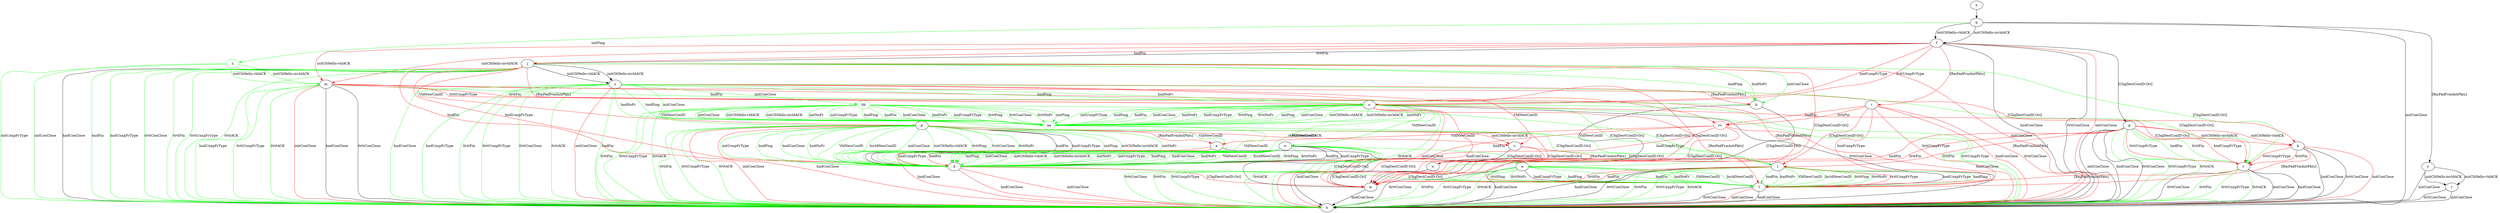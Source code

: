 digraph "" {
	a -> h	[key=0,
		label="hndConClose "];
	a -> h	[key=1,
		label="0rttConClose "];
	a -> h	[key=2,
		color=green,
		label="0rttFin "];
	a -> h	[key=3,
		color=green,
		label="0rttUnxpFrType "];
	a -> h	[key=4,
		color=green,
		label="0rttACK "];
	a -> t	[key=0,
		label="hndUnxpFrType "];
	a -> t	[key=1,
		color=green,
		label="hndPing "];
	a -> t	[key=2,
		color=green,
		label="hndFin "];
	a -> t	[key=3,
		color=green,
		label="hndNoFr "];
	a -> t	[key=4,
		color=green,
		label="VldNewConID "];
	a -> t	[key=5,
		color=green,
		label="InvldNewConID "];
	a -> t	[key=6,
		color=green,
		label="0rttPing "];
	a -> t	[key=7,
		color=green,
		label="0rttNoFr "];
	b -> u	[key=0,
		label="VldNewConID "];
	b -> w	[key=0,
		label="[ChgDestConID-Ori] "];
	c -> h	[key=0,
		label="initConClose "];
	c -> u	[key=0,
		color=red,
		label="[RmPadFrmInitPkts] "];
	c -> w	[key=0,
		color=red,
		label="[ChgDestConID-Ori] "];
	d -> h	[key=0,
		color=red,
		label="initConClose "];
	d -> h	[key=1,
		color=red,
		label="hndConClose "];
	d -> t	[key=0,
		color=green,
		label="[ChgDestConID-Ori] "];
	d -> w	[key=0,
		color=red,
		label="[ChgDestConID-Ori] "];
	e -> d	[key=0,
		color=red,
		label="hndFin "];
	e -> d	[key=1,
		color=red,
		label="hndUnxpFrType "];
	e -> h	[key=0,
		color=red,
		label="hndConClose "];
	e -> w	[key=0,
		label="[ChgDestConID-Ori] "];
	f -> g	[key=0,
		label="[ChgDestConID-Ori] "];
	f -> h	[key=0,
		label="hndConClose "];
	f -> h	[key=1,
		label="0rttConClose "];
	f -> h	[key=2,
		color=red,
		label="initConClose "];
	f -> i	[key=0,
		color=red,
		label="[RmPadFrmInitPkts] "];
	f -> j	[key=0,
		label="0rttFin "];
	f -> j	[key=1,
		color=red,
		label="hndFin "];
	f -> m	[key=0,
		color=red,
		label="initCltHello-vldACK "];
	f -> m	[key=1,
		color=red,
		label="initCltHello-invldACK "];
	f -> o	[key=0,
		color=red,
		label="hndUnxpFrType "];
	f -> o	[key=1,
		color=red,
		label="0rttUnxpFrType "];
	g -> h	[key=0,
		label="initConClose "];
	g -> h	[key=1,
		label="hndConClose "];
	g -> h	[key=2,
		label="0rttConClose "];
	g -> h	[key=3,
		color=green,
		label="0rttUnxpFrType "];
	g -> h	[key=4,
		color=green,
		label="0rttACK "];
	g -> k	[key=0,
		color=red,
		label="initCltHello-vldACK "];
	g -> k	[key=1,
		color=red,
		label="initCltHello-invldACK "];
	g -> l	[key=0,
		color=red,
		label="[RmPadFrmInitPkts] "];
	g -> v	[key=0,
		color=green,
		label="hndFin "];
	g -> v	[key=1,
		color=green,
		label="0rttFin "];
	g -> v	[key=2,
		color=red,
		label="hndUnxpFrType "];
	g -> v	[key=3,
		color=red,
		label="0rttUnxpFrType "];
	g -> w	[key=0,
		color=red,
		label="hndFin "];
	g -> w	[key=1,
		color=red,
		label="0rttFin "];
	i -> h	[key=0,
		color=red,
		label="hndConClose "];
	i -> h	[key=1,
		color=red,
		label="0rttConClose "];
	i -> l	[key=0,
		color=red,
		label="[ChgDestConID-Ori] "];
	i -> t	[key=0,
		color=red,
		label="hndUnxpFrType "];
	i -> t	[key=1,
		color=red,
		label="0rttUnxpFrType "];
	cc	[color=red];
	i -> cc	[key=0,
		color=red,
		label="hndFin "];
	i -> cc	[key=1,
		color=red,
		label="0rttFin "];
	j -> b	[key=0,
		color=green,
		label="initConClose "];
	j -> b	[key=1,
		color=green,
		label="hndPing "];
	j -> b	[key=2,
		color=green,
		label="hndNoFr "];
	j -> d	[key=0,
		color=red,
		label="hndFin "];
	j -> d	[key=1,
		color=red,
		label="hndUnxpFrType "];
	j -> h	[key=0,
		label="hndConClose "];
	j -> h	[key=1,
		color=green,
		label="hndFin "];
	j -> h	[key=2,
		color=green,
		label="hndUnxpFrType "];
	j -> h	[key=3,
		color=green,
		label="0rttConClose "];
	j -> h	[key=4,
		color=green,
		label="0rttFin "];
	j -> h	[key=5,
		color=green,
		label="0rttUnxpFrType "];
	j -> h	[key=6,
		color=green,
		label="0rttACK "];
	j -> h	[key=7,
		color=red,
		label="initConClose "];
	j -> p	[key=0,
		color=red,
		label="VldNewConID "];
	j -> s	[key=0,
		label="initCltHello-vldACK "];
	j -> s	[key=1,
		label="initCltHello-invldACK "];
	j -> v	[key=0,
		color=green,
		label="[ChgDestConID-Ori] "];
	j -> w	[key=0,
		color=red,
		label="[ChgDestConID-Ori] "];
	j -> cc	[key=0,
		color=red,
		label="[RmPadFrmInitPkts] "];
	k -> h	[key=0,
		label="hndConClose "];
	k -> h	[key=1,
		label="0rttConClose "];
	k -> h	[key=2,
		color=red,
		label="initConClose "];
	k -> t	[key=0,
		color=red,
		label="[RmPadFrmInitPkts] "];
	k -> v	[key=0,
		color=red,
		label="0rttFin "];
	k -> v	[key=1,
		color=red,
		label="0rttUnxpFrType "];
	l -> h	[key=0,
		label="hndConClose "];
	l -> h	[key=1,
		label="0rttConClose "];
	l -> h	[key=2,
		color=green,
		label="0rttFin "];
	l -> h	[key=3,
		color=green,
		label="0rttUnxpFrType "];
	l -> h	[key=4,
		color=green,
		label="0rttACK "];
	l -> t	[key=0,
		label="hndUnxpFrType "];
	l -> t	[key=1,
		color=green,
		label="hndPing "];
	l -> t	[key=2,
		color=green,
		label="hndFin "];
	l -> t	[key=3,
		color=green,
		label="hndNoFr "];
	l -> t	[key=4,
		color=green,
		label="VldNewConID "];
	l -> t	[key=5,
		color=green,
		label="InvldNewConID "];
	l -> t	[key=6,
		color=green,
		label="0rttPing "];
	l -> t	[key=7,
		color=green,
		label="0rttNoFr "];
	l -> t	[key=8,
		color=red,
		label="0rttUnxpFrType "];
	l -> w	[key=0,
		color=red,
		label="hndFin "];
	l -> w	[key=1,
		color=red,
		label="0rttFin "];
	m -> b	[key=0,
		color=green,
		label="hndFin "];
	m -> h	[key=0,
		label="hndConClose "];
	m -> h	[key=1,
		label="0rttConClose "];
	m -> h	[key=2,
		color=green,
		label="hndUnxpFrType "];
	m -> h	[key=3,
		color=green,
		label="0rttUnxpFrType "];
	m -> h	[key=4,
		color=green,
		label="0rttACK "];
	m -> h	[key=5,
		color=red,
		label="initConClose "];
	m -> k	[key=0,
		color=red,
		label="[ChgDestConID-Ori] "];
	m -> o	[key=0,
		color=red,
		label="0rttFin "];
	m -> o	[key=1,
		color=red,
		label="0rttUnxpFrType "];
	m -> t	[key=0,
		color=red,
		label="[RmPadFrmInitPkts] "];
	n -> a	[key=0,
		color=green,
		label="[ChgDestConID-Ori] "];
	n -> d	[key=0,
		label="hndFin "];
	n -> d	[key=1,
		label="hndUnxpFrType "];
	n -> d	[key=2,
		color=green,
		label="initPing "];
	n -> d	[key=3,
		color=green,
		label="initConClose "];
	n -> d	[key=4,
		color=green,
		label="initCltHello-vldACK "];
	n -> d	[key=5,
		color=green,
		label="initCltHello-invldACK "];
	n -> d	[key=6,
		color=green,
		label="initNoFr "];
	n -> d	[key=7,
		color=green,
		label="initUnxpFrType "];
	n -> d	[key=8,
		color=green,
		label="hndPing "];
	n -> d	[key=9,
		color=green,
		label="hndConClose "];
	n -> d	[key=10,
		color=green,
		label="hndNoFr "];
	n -> d	[key=11,
		color=green,
		label="VldNewConID "];
	n -> d	[key=12,
		color=green,
		label="InvldNewConID "];
	n -> d	[key=13,
		color=green,
		label="0rttPing "];
	n -> d	[key=14,
		color=green,
		label="0rttNoFr "];
	n -> h	[key=0,
		color=green,
		label="0rttConClose "];
	n -> h	[key=1,
		color=green,
		label="0rttFin "];
	n -> h	[key=2,
		color=green,
		label="0rttUnxpFrType "];
	n -> h	[key=3,
		color=green,
		label="0rttACK "];
	o -> a	[key=0,
		color=green,
		label="[ChgDestConID-Ori] "];
	o -> d	[key=0,
		color=green,
		label="VldNewConID "];
	o -> h	[key=0,
		label="0rttConClose "];
	o -> h	[key=1,
		color=green,
		label="0rttFin "];
	o -> h	[key=2,
		color=green,
		label="0rttUnxpFrType "];
	o -> h	[key=3,
		color=green,
		label="0rttACK "];
	o -> h	[key=4,
		color=red,
		label="initConClose "];
	o -> h	[key=5,
		color=red,
		label="hndConClose "];
	o -> n	[key=0,
		color=green,
		label="VldNewConID "];
	o -> t	[key=0,
		color=red,
		label="[RmPadFrmInitPkts] "];
	o -> v	[key=0,
		color=red,
		label="[ChgDestConID-Ori] "];
	aa	[color=green];
	o -> aa	[key=0,
		color=green,
		label="initPing "];
	o -> aa	[key=1,
		color=green,
		label="initConClose "];
	o -> aa	[key=2,
		color=green,
		label="initCltHello-vldACK "];
	o -> aa	[key=3,
		color=green,
		label="initCltHello-invldACK "];
	o -> aa	[key=4,
		color=green,
		label="initNoFr "];
	o -> aa	[key=5,
		color=green,
		label="initUnxpFrType "];
	o -> aa	[key=6,
		color=green,
		label="hndPing "];
	o -> aa	[key=7,
		color=green,
		label="hndFin "];
	o -> aa	[key=8,
		color=green,
		label="hndConClose "];
	o -> aa	[key=9,
		color=green,
		label="hndNoFr "];
	o -> aa	[key=10,
		color=green,
		label="hndUnxpFrType "];
	o -> aa	[key=11,
		color=green,
		label="0rttPing "];
	o -> aa	[key=12,
		color=green,
		label="0rttNoFr "];
	p -> c	[key=0,
		color=red,
		label="initCltHello-vldACK "];
	p -> c	[key=1,
		color=red,
		label="initCltHello-invldACK "];
	p -> d	[key=0,
		label="hndFin "];
	p -> d	[key=1,
		label="hndUnxpFrType "];
	p -> d	[key=2,
		color=green,
		label="initPing "];
	p -> d	[key=3,
		color=green,
		label="initConClose "];
	p -> d	[key=4,
		color=green,
		label="initCltHello-vldACK "];
	p -> d	[key=5,
		color=green,
		label="initCltHello-invldACK "];
	p -> d	[key=6,
		color=green,
		label="initNoFr "];
	p -> d	[key=7,
		color=green,
		label="initUnxpFrType "];
	p -> d	[key=8,
		color=green,
		label="hndPing "];
	p -> d	[key=9,
		color=green,
		label="hndConClose "];
	p -> d	[key=10,
		color=green,
		label="hndNoFr "];
	p -> d	[key=11,
		color=green,
		label="VldNewConID "];
	p -> d	[key=12,
		color=green,
		label="InvldNewConID "];
	p -> d	[key=13,
		color=green,
		label="0rttPing "];
	p -> d	[key=14,
		color=green,
		label="0rttConClose "];
	p -> d	[key=15,
		color=green,
		label="0rttNoFr "];
	p -> e	[key=0,
		color=red,
		label="[RmPadFrmInitPkts] "];
	p -> h	[key=0,
		color=green,
		label="0rttFin "];
	p -> h	[key=1,
		color=green,
		label="0rttUnxpFrType "];
	p -> h	[key=2,
		color=green,
		label="0rttACK "];
	p -> h	[key=3,
		color=red,
		label="initConClose "];
	p -> h	[key=4,
		color=red,
		label="hndConClose "];
	p -> l	[key=0,
		color=green,
		label="[ChgDestConID-Ori] "];
	p -> w	[key=0,
		color=red,
		label="[ChgDestConID-Ori] "];
	q -> f	[key=0,
		label="initCltHello-vldACK "];
	q -> f	[key=1,
		label="initCltHello-invldACK "];
	q -> h	[key=0,
		label="initConClose "];
	q -> y	[key=0,
		label="[RmPadFrmInitPkts] "];
	z	[color=green];
	q -> z	[key=0,
		color=green,
		label="initPing "];
	r -> h	[key=0,
		label="initConClose "];
	r -> h	[key=1,
		label="0rttConClose "];
	s -> b	[key=0,
		color=red,
		label="[RmPadFrmInitPkts] "];
	s -> c	[key=0,
		color=red,
		label="VldNewConID "];
	s -> h	[key=0,
		color=green,
		label="hndFin "];
	s -> h	[key=1,
		color=green,
		label="hndConClose "];
	s -> h	[key=2,
		color=green,
		label="hndUnxpFrType "];
	s -> h	[key=3,
		color=green,
		label="0rttConClose "];
	s -> h	[key=4,
		color=green,
		label="0rttFin "];
	s -> h	[key=5,
		color=green,
		label="0rttUnxpFrType "];
	s -> h	[key=6,
		color=green,
		label="0rttACK "];
	s -> h	[key=7,
		color=red,
		label="initConClose "];
	s -> o	[key=0,
		color=green,
		label="hndPing "];
	s -> o	[key=1,
		color=green,
		label="hndNoFr "];
	s -> v	[key=0,
		color=green,
		label="[ChgDestConID-Ori] "];
	s -> w	[key=0,
		color=red,
		label="[ChgDestConID-Ori] "];
	s -> aa	[key=0,
		color=green,
		label="initConClose "];
	s -> aa	[key=1,
		color=green,
		label="hndPing "];
	s -> aa	[key=2,
		color=green,
		label="hndNoFr "];
	bb	[color=green];
	s -> bb	[key=0,
		color=green,
		label="initConClose "];
	t -> h	[key=0,
		label="hndConClose "];
	t -> h	[key=1,
		label="0rttConClose "];
	t -> h	[key=2,
		color=red,
		label="initConClose "];
	u -> w	[key=0,
		label="[ChgDestConID-Ori] "];
	v -> h	[key=0,
		label="initConClose "];
	v -> h	[key=1,
		label="hndConClose "];
	v -> h	[key=2,
		label="0rttConClose "];
	v -> h	[key=3,
		color=green,
		label="0rttFin "];
	v -> h	[key=4,
		color=green,
		label="0rttUnxpFrType "];
	v -> h	[key=5,
		color=green,
		label="0rttACK "];
	v -> t	[key=0,
		color=red,
		label="[RmPadFrmInitPkts] "];
	w -> h	[key=0,
		label="hndConClose "];
	x -> q	[key=0];
	y -> h	[key=0,
		label="initConClose "];
	y -> r	[key=0,
		label="initCltHello-vldACK "];
	y -> r	[key=1,
		label="initCltHello-invldACK "];
	z -> h	[key=0,
		color=green,
		label="initConClose "];
	z -> h	[key=1,
		color=green,
		label="initUnxpFrType "];
	z -> m	[key=0,
		color=green,
		label="initCltHello-vldACK "];
	z -> m	[key=1,
		color=green,
		label="initCltHello-invldACK "];
	aa -> d	[key=0,
		color=green,
		label="VldNewConID "];
	aa -> t	[key=0,
		color=green,
		label="[ChgDestConID-Ori] "];
	bb -> d	[key=0,
		color=green,
		label="VldNewConID "];
	bb -> h	[key=0,
		color=green,
		label="0rttFin "];
	bb -> h	[key=1,
		color=green,
		label="0rttUnxpFrType "];
	bb -> h	[key=2,
		color=green,
		label="0rttACK "];
	bb -> l	[key=0,
		color=green,
		label="[ChgDestConID-Ori] "];
	bb -> p	[key=0,
		color=green,
		label="VldNewConID "];
	bb -> aa	[key=0,
		color=green,
		label="initPing "];
	bb -> aa	[key=1,
		color=green,
		label="initConClose "];
	bb -> aa	[key=2,
		color=green,
		label="initCltHello-vldACK "];
	bb -> aa	[key=3,
		color=green,
		label="initCltHello-invldACK "];
	bb -> aa	[key=4,
		color=green,
		label="initNoFr "];
	bb -> aa	[key=5,
		color=green,
		label="initUnxpFrType "];
	bb -> aa	[key=6,
		color=green,
		label="hndPing "];
	bb -> aa	[key=7,
		color=green,
		label="hndFin "];
	bb -> aa	[key=8,
		color=green,
		label="hndConClose "];
	bb -> aa	[key=9,
		color=green,
		label="hndNoFr "];
	bb -> aa	[key=10,
		color=green,
		label="hndUnxpFrType "];
	bb -> aa	[key=11,
		color=green,
		label="0rttPing "];
	bb -> aa	[key=12,
		color=green,
		label="0rttConClose "];
	bb -> aa	[key=13,
		color=green,
		label="0rttNoFr "];
	cc -> d	[key=0,
		color=red,
		label="hndFin "];
	cc -> d	[key=1,
		color=red,
		label="hndUnxpFrType "];
	cc -> e	[key=0,
		color=red,
		label="VldNewConID "];
	cc -> h	[key=0,
		color=red,
		label="hndConClose "];
	cc -> w	[key=0,
		color=red,
		label="[ChgDestConID-Ori] "];
}
